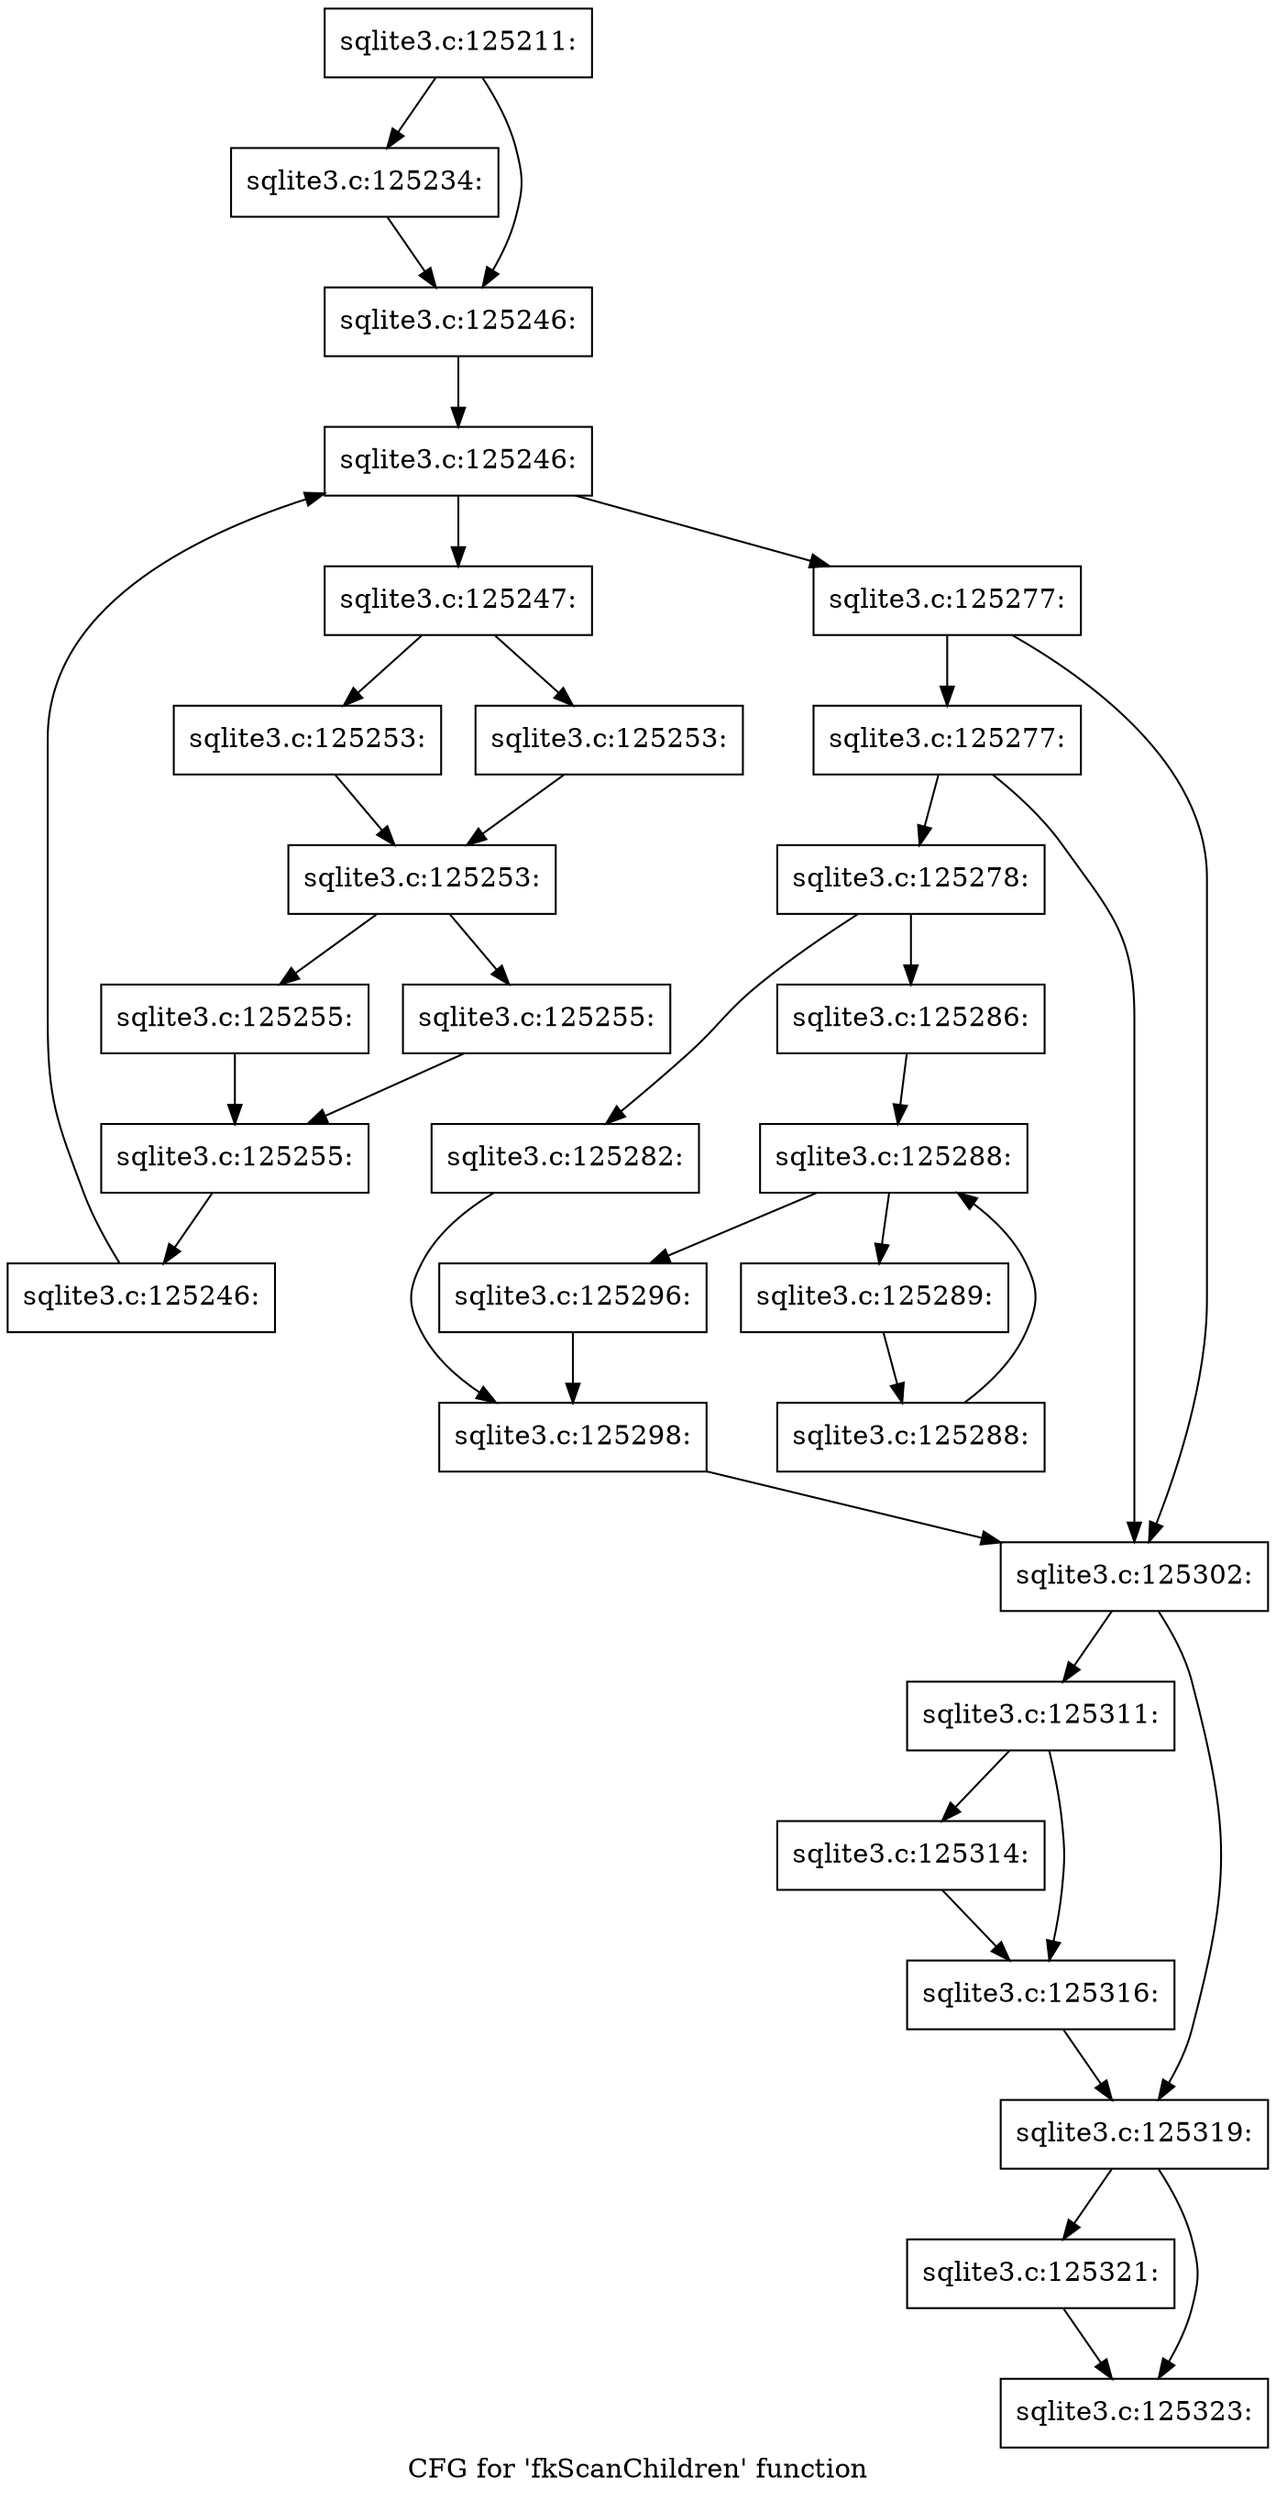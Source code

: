 digraph "CFG for 'fkScanChildren' function" {
	label="CFG for 'fkScanChildren' function";

	Node0x55c0f9e0ff60 [shape=record,label="{sqlite3.c:125211:}"];
	Node0x55c0f9e0ff60 -> Node0x55c0f9e17010;
	Node0x55c0f9e0ff60 -> Node0x55c0f9e17060;
	Node0x55c0f9e17010 [shape=record,label="{sqlite3.c:125234:}"];
	Node0x55c0f9e17010 -> Node0x55c0f9e17060;
	Node0x55c0f9e17060 [shape=record,label="{sqlite3.c:125246:}"];
	Node0x55c0f9e17060 -> Node0x55c0f9e17bd0;
	Node0x55c0f9e17bd0 [shape=record,label="{sqlite3.c:125246:}"];
	Node0x55c0f9e17bd0 -> Node0x55c0f9e17df0;
	Node0x55c0f9e17bd0 -> Node0x55c0f9e17a20;
	Node0x55c0f9e17df0 [shape=record,label="{sqlite3.c:125247:}"];
	Node0x55c0f9e17df0 -> Node0x55c0f9e19200;
	Node0x55c0f9e17df0 -> Node0x55c0f9e19250;
	Node0x55c0f9e19200 [shape=record,label="{sqlite3.c:125253:}"];
	Node0x55c0f9e19200 -> Node0x55c0f9e192a0;
	Node0x55c0f9e19250 [shape=record,label="{sqlite3.c:125253:}"];
	Node0x55c0f9e19250 -> Node0x55c0f9e192a0;
	Node0x55c0f9e192a0 [shape=record,label="{sqlite3.c:125253:}"];
	Node0x55c0f9e192a0 -> Node0x55c0f6210ea0;
	Node0x55c0f9e192a0 -> Node0x55c0f9e1a410;
	Node0x55c0f6210ea0 [shape=record,label="{sqlite3.c:125255:}"];
	Node0x55c0f6210ea0 -> Node0x55c0f9e1a720;
	Node0x55c0f9e1a410 [shape=record,label="{sqlite3.c:125255:}"];
	Node0x55c0f9e1a410 -> Node0x55c0f9e1a720;
	Node0x55c0f9e1a720 [shape=record,label="{sqlite3.c:125255:}"];
	Node0x55c0f9e1a720 -> Node0x55c0f9e17d60;
	Node0x55c0f9e17d60 [shape=record,label="{sqlite3.c:125246:}"];
	Node0x55c0f9e17d60 -> Node0x55c0f9e17bd0;
	Node0x55c0f9e17a20 [shape=record,label="{sqlite3.c:125277:}"];
	Node0x55c0f9e17a20 -> Node0x55c0f9e1c750;
	Node0x55c0f9e17a20 -> Node0x55c0f9e1c700;
	Node0x55c0f9e1c750 [shape=record,label="{sqlite3.c:125277:}"];
	Node0x55c0f9e1c750 -> Node0x55c0f9e1c6b0;
	Node0x55c0f9e1c750 -> Node0x55c0f9e1c700;
	Node0x55c0f9e1c6b0 [shape=record,label="{sqlite3.c:125278:}"];
	Node0x55c0f9e1c6b0 -> Node0x55c0f9e1e7a0;
	Node0x55c0f9e1c6b0 -> Node0x55c0f9e1e840;
	Node0x55c0f9e1e7a0 [shape=record,label="{sqlite3.c:125282:}"];
	Node0x55c0f9e1e7a0 -> Node0x55c0f9e1e7f0;
	Node0x55c0f9e1e840 [shape=record,label="{sqlite3.c:125286:}"];
	Node0x55c0f9e1e840 -> Node0x55c0f9e20950;
	Node0x55c0f9e20950 [shape=record,label="{sqlite3.c:125288:}"];
	Node0x55c0f9e20950 -> Node0x55c0f9e20a90;
	Node0x55c0f9e20950 -> Node0x55c0f9e207a0;
	Node0x55c0f9e20a90 [shape=record,label="{sqlite3.c:125289:}"];
	Node0x55c0f9e20a90 -> Node0x55c0f9e20a00;
	Node0x55c0f9e20a00 [shape=record,label="{sqlite3.c:125288:}"];
	Node0x55c0f9e20a00 -> Node0x55c0f9e20950;
	Node0x55c0f9e207a0 [shape=record,label="{sqlite3.c:125296:}"];
	Node0x55c0f9e207a0 -> Node0x55c0f9e1e7f0;
	Node0x55c0f9e1e7f0 [shape=record,label="{sqlite3.c:125298:}"];
	Node0x55c0f9e1e7f0 -> Node0x55c0f9e1c700;
	Node0x55c0f9e1c700 [shape=record,label="{sqlite3.c:125302:}"];
	Node0x55c0f9e1c700 -> Node0x55c0f9e24220;
	Node0x55c0f9e1c700 -> Node0x55c0f9e24270;
	Node0x55c0f9e24220 [shape=record,label="{sqlite3.c:125311:}"];
	Node0x55c0f9e24220 -> Node0x55c0f9e24a30;
	Node0x55c0f9e24220 -> Node0x55c0f9e25240;
	Node0x55c0f9e24a30 [shape=record,label="{sqlite3.c:125314:}"];
	Node0x55c0f9e24a30 -> Node0x55c0f9e25240;
	Node0x55c0f9e25240 [shape=record,label="{sqlite3.c:125316:}"];
	Node0x55c0f9e25240 -> Node0x55c0f9e24270;
	Node0x55c0f9e24270 [shape=record,label="{sqlite3.c:125319:}"];
	Node0x55c0f9e24270 -> Node0x55c0f9e25af0;
	Node0x55c0f9e24270 -> Node0x55c0f9e25b40;
	Node0x55c0f9e25af0 [shape=record,label="{sqlite3.c:125321:}"];
	Node0x55c0f9e25af0 -> Node0x55c0f9e25b40;
	Node0x55c0f9e25b40 [shape=record,label="{sqlite3.c:125323:}"];
}
